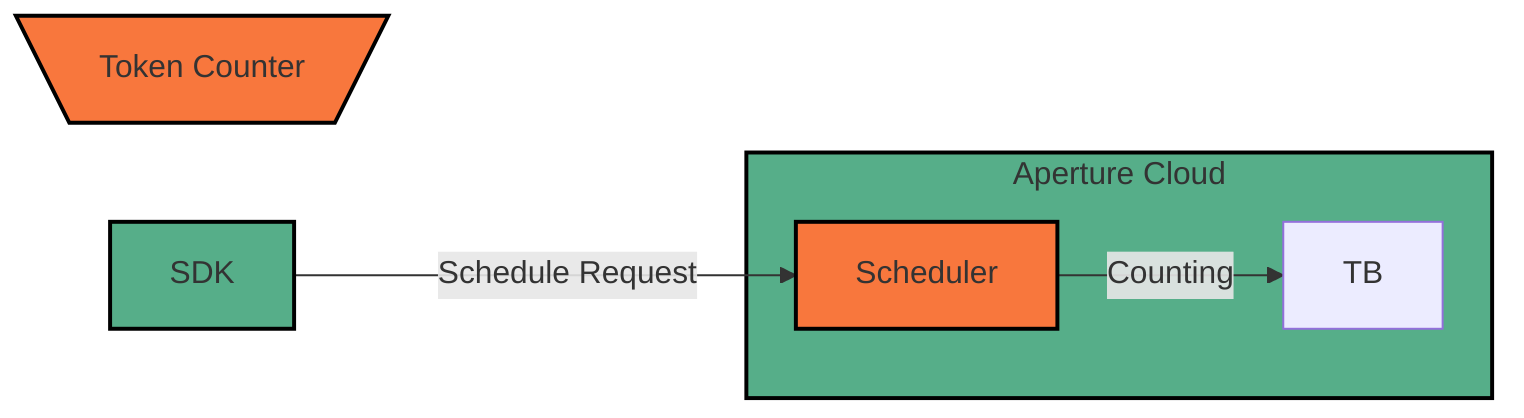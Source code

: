 flowchart LR
classDef Orange fill:#F8773D,stroke:#000000,stroke-width:2px;
classDef Green fill:#56AE89,stroke:#000000,stroke-width:2px;
classDef Red fill:#F13C15,stroke:#000000,stroke-width:1px;
classDef Pink fill:#ffb6c1,stroke:#000000,stroke-width:1px;

TC[\Token Counter/]
class TC Orange

Scheduler
class Scheduler Orange

SDK
class SDK Green

subgraph Aperture_Cloud ["Aperture Cloud"]
    Scheduler -- "Counting" --> TB
end
class Aperture_Cloud Green

SDK -- "Schedule Request" --> Scheduler